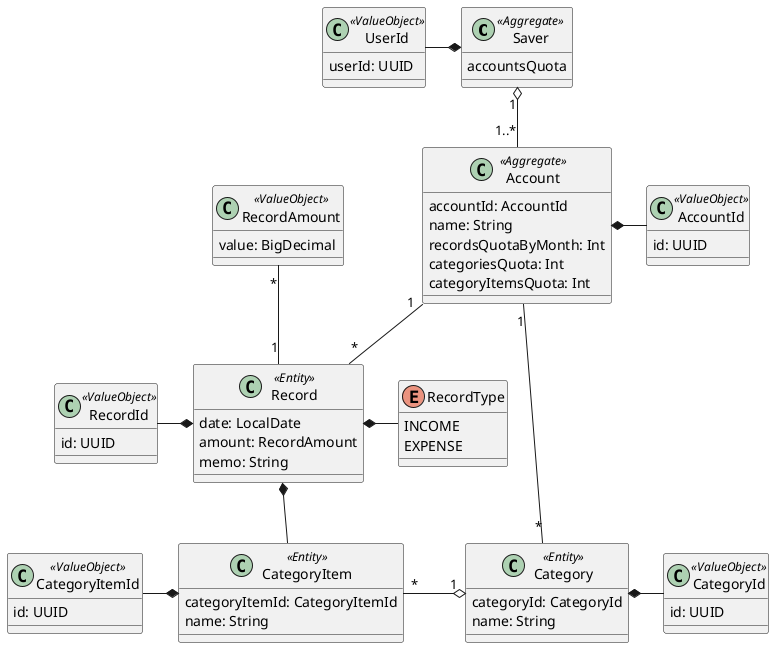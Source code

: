 @startuml
class Saver <<Aggregate>> {
  accountsQuota
}
class UserId<<ValueObject>>{
  userId: UUID
}
class Account<<Aggregate>> {
  accountId: AccountId
  name: String
  recordsQuotaByMonth: Int
  categoriesQuota: Int
  categoryItemsQuota: Int
}
class AccountId<<ValueObject>>{
  id: UUID
}
class Record<<Entity>> {
  date: LocalDate
  amount: RecordAmount
  memo: String
}
class RecordId<<ValueObject>>{
  id: UUID
}
class RecordAmount<<ValueObject>>{
  value: BigDecimal
}
class Category<<Entity>> {
  categoryId: CategoryId
  name: String
}
class CategoryId<<ValueObject>>{
  id: UUID
}
class CategoryItem<<Entity>> {
  categoryItemId: CategoryItemId
  name: String
}
class CategoryItemId<<ValueObject>>{
  id: UUID
}
enum RecordType{
  INCOME
  EXPENSE
}

UserId -* Saver
Saver "1" o-- "1..*" Account

Account *- AccountId
Account "1" -- "*" Record
Account "1" --- "*" Category

RecordId -* Record
Record *- RecordType
RecordAmount "*" -- "1" Record
Record *-- CategoryItem

Category *- CategoryId

CategoryItemId -* CategoryItem
CategoryItem "*" -o "1" Category
@enduml
